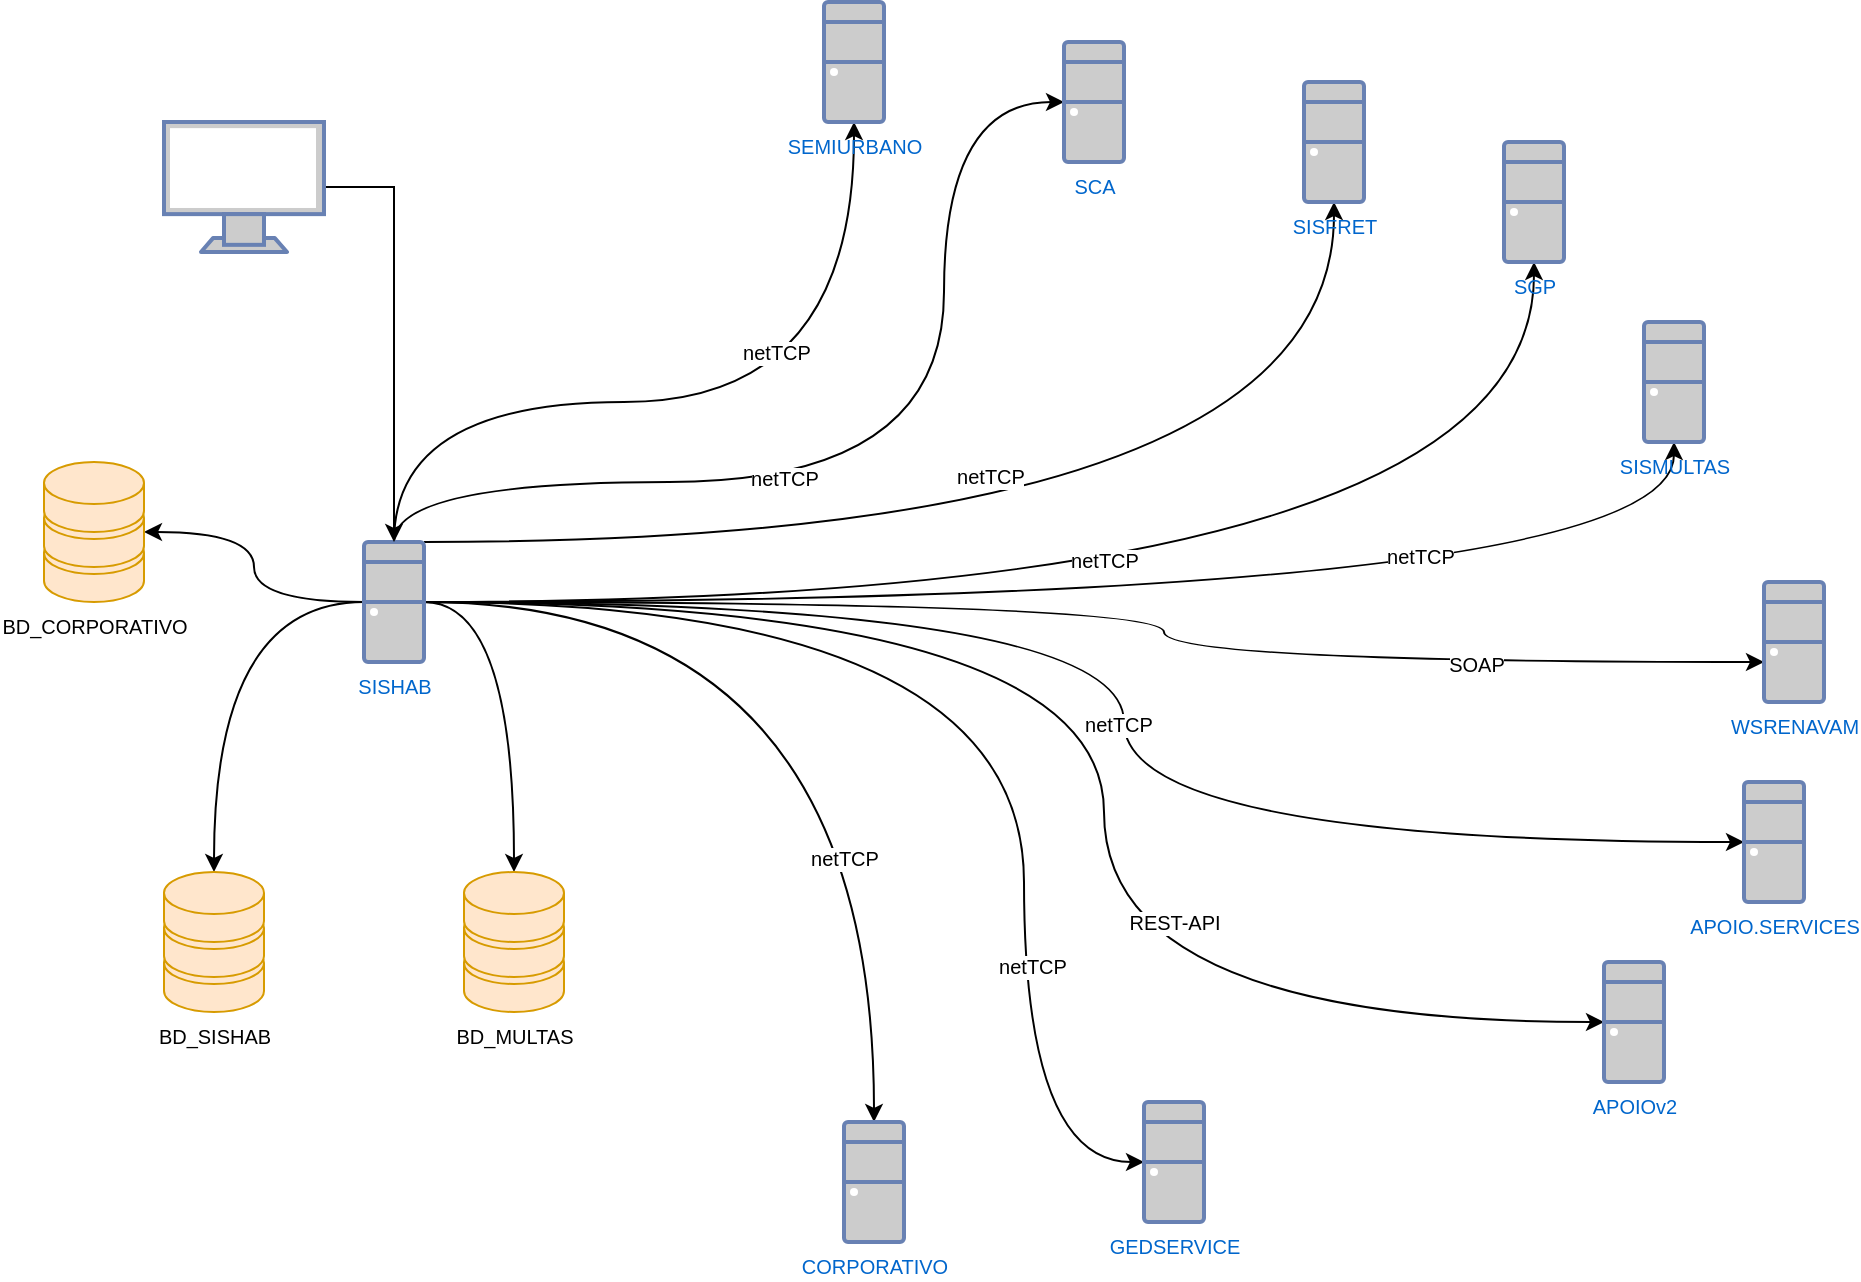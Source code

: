 <mxfile version="26.0.4">
  <diagram name="SISHAB-Integração" id="5f0bae14-7c28-e335-631c-24af17079c00">
    <mxGraphModel dx="1434" dy="858" grid="1" gridSize="10" guides="1" tooltips="1" connect="1" arrows="1" fold="1" page="1" pageScale="1" pageWidth="1169" pageHeight="827" background="none" math="0" shadow="0">
      <root>
        <mxCell id="0" />
        <mxCell id="1" parent="0" />
        <mxCell id="AxvDGe59i9QEhmf25YqC-6" style="edgeStyle=orthogonalEdgeStyle;rounded=0;orthogonalLoop=1;jettySize=auto;html=1;curved=1;fontSize=10;" edge="1" parent="1" source="AxvDGe59i9QEhmf25YqC-1" target="AxvDGe59i9QEhmf25YqC-2">
          <mxGeometry relative="1" as="geometry" />
        </mxCell>
        <mxCell id="AxvDGe59i9QEhmf25YqC-7" style="edgeStyle=orthogonalEdgeStyle;rounded=0;orthogonalLoop=1;jettySize=auto;html=1;curved=1;fontSize=10;" edge="1" parent="1" source="AxvDGe59i9QEhmf25YqC-1" target="AxvDGe59i9QEhmf25YqC-3">
          <mxGeometry relative="1" as="geometry" />
        </mxCell>
        <mxCell id="AxvDGe59i9QEhmf25YqC-17" style="edgeStyle=orthogonalEdgeStyle;rounded=0;orthogonalLoop=1;jettySize=auto;html=1;curved=1;fontSize=10;" edge="1" parent="1" source="AxvDGe59i9QEhmf25YqC-1" target="AxvDGe59i9QEhmf25YqC-8">
          <mxGeometry relative="1" as="geometry">
            <Array as="points">
              <mxPoint x="285" y="360" />
              <mxPoint x="560" y="360" />
              <mxPoint x="560" y="170" />
            </Array>
          </mxGeometry>
        </mxCell>
        <mxCell id="AxvDGe59i9QEhmf25YqC-18" value="netTCP" style="edgeLabel;html=1;align=center;verticalAlign=middle;resizable=0;points=[];fontSize=10;" vertex="1" connectable="0" parent="AxvDGe59i9QEhmf25YqC-17">
          <mxGeometry x="-0.189" y="2" relative="1" as="geometry">
            <mxPoint as="offset" />
          </mxGeometry>
        </mxCell>
        <mxCell id="AxvDGe59i9QEhmf25YqC-19" style="edgeStyle=orthogonalEdgeStyle;curved=1;rounded=0;orthogonalLoop=1;jettySize=auto;html=1;fontSize=10;" edge="1" parent="1" source="AxvDGe59i9QEhmf25YqC-1" target="AxvDGe59i9QEhmf25YqC-9">
          <mxGeometry relative="1" as="geometry">
            <Array as="points">
              <mxPoint x="755" y="390" />
            </Array>
          </mxGeometry>
        </mxCell>
        <mxCell id="AxvDGe59i9QEhmf25YqC-20" value="netTCP" style="edgeLabel;html=1;align=center;verticalAlign=middle;resizable=0;points=[];fontSize=10;" vertex="1" connectable="0" parent="AxvDGe59i9QEhmf25YqC-19">
          <mxGeometry x="-0.096" y="33" relative="1" as="geometry">
            <mxPoint as="offset" />
          </mxGeometry>
        </mxCell>
        <mxCell id="AxvDGe59i9QEhmf25YqC-21" style="edgeStyle=orthogonalEdgeStyle;curved=1;rounded=0;orthogonalLoop=1;jettySize=auto;html=1;fontSize=10;" edge="1" parent="1" source="AxvDGe59i9QEhmf25YqC-1" target="AxvDGe59i9QEhmf25YqC-10">
          <mxGeometry relative="1" as="geometry" />
        </mxCell>
        <mxCell id="AxvDGe59i9QEhmf25YqC-22" value="netTCP" style="edgeLabel;html=1;align=center;verticalAlign=middle;resizable=0;points=[];fontSize=10;" vertex="1" connectable="0" parent="AxvDGe59i9QEhmf25YqC-21">
          <mxGeometry x="-0.062" y="21" relative="1" as="geometry">
            <mxPoint as="offset" />
          </mxGeometry>
        </mxCell>
        <mxCell id="AxvDGe59i9QEhmf25YqC-23" style="edgeStyle=orthogonalEdgeStyle;curved=1;rounded=0;orthogonalLoop=1;jettySize=auto;html=1;fontSize=10;" edge="1" parent="1" source="AxvDGe59i9QEhmf25YqC-1" target="AxvDGe59i9QEhmf25YqC-11">
          <mxGeometry relative="1" as="geometry" />
        </mxCell>
        <mxCell id="AxvDGe59i9QEhmf25YqC-24" value="netTCP" style="edgeLabel;html=1;align=center;verticalAlign=middle;resizable=0;points=[];fontSize=10;" vertex="1" connectable="0" parent="AxvDGe59i9QEhmf25YqC-23">
          <mxGeometry x="0.413" y="23" relative="1" as="geometry">
            <mxPoint as="offset" />
          </mxGeometry>
        </mxCell>
        <mxCell id="AxvDGe59i9QEhmf25YqC-25" style="edgeStyle=orthogonalEdgeStyle;curved=1;rounded=0;orthogonalLoop=1;jettySize=auto;html=1;fontSize=10;" edge="1" parent="1" source="AxvDGe59i9QEhmf25YqC-1" target="AxvDGe59i9QEhmf25YqC-12">
          <mxGeometry relative="1" as="geometry">
            <Array as="points">
              <mxPoint x="670" y="420" />
              <mxPoint x="670" y="450" />
            </Array>
          </mxGeometry>
        </mxCell>
        <mxCell id="AxvDGe59i9QEhmf25YqC-26" value="SOAP" style="edgeLabel;html=1;align=center;verticalAlign=middle;resizable=0;points=[];fontSize=10;" vertex="1" connectable="0" parent="AxvDGe59i9QEhmf25YqC-25">
          <mxGeometry x="0.588" y="-1" relative="1" as="geometry">
            <mxPoint as="offset" />
          </mxGeometry>
        </mxCell>
        <mxCell id="AxvDGe59i9QEhmf25YqC-29" style="edgeStyle=orthogonalEdgeStyle;curved=1;rounded=0;orthogonalLoop=1;jettySize=auto;html=1;fontSize=10;" edge="1" parent="1" source="AxvDGe59i9QEhmf25YqC-1" target="AxvDGe59i9QEhmf25YqC-13">
          <mxGeometry relative="1" as="geometry">
            <Array as="points">
              <mxPoint x="650" y="420" />
              <mxPoint x="650" y="540" />
            </Array>
          </mxGeometry>
        </mxCell>
        <mxCell id="AxvDGe59i9QEhmf25YqC-30" value="netTCP" style="edgeLabel;html=1;align=center;verticalAlign=middle;resizable=0;points=[];fontSize=10;" vertex="1" connectable="0" parent="AxvDGe59i9QEhmf25YqC-29">
          <mxGeometry x="0.054" y="-3" relative="1" as="geometry">
            <mxPoint as="offset" />
          </mxGeometry>
        </mxCell>
        <mxCell id="AxvDGe59i9QEhmf25YqC-31" style="edgeStyle=orthogonalEdgeStyle;curved=1;rounded=0;orthogonalLoop=1;jettySize=auto;html=1;fontSize=10;" edge="1" parent="1" source="AxvDGe59i9QEhmf25YqC-1" target="AxvDGe59i9QEhmf25YqC-14">
          <mxGeometry relative="1" as="geometry">
            <Array as="points">
              <mxPoint x="640" y="420" />
              <mxPoint x="640" y="630" />
            </Array>
          </mxGeometry>
        </mxCell>
        <mxCell id="AxvDGe59i9QEhmf25YqC-32" value="REST-API" style="edgeLabel;html=1;align=center;verticalAlign=middle;resizable=0;points=[];fontSize=10;" vertex="1" connectable="0" parent="AxvDGe59i9QEhmf25YqC-31">
          <mxGeometry x="0.41" y="38" relative="1" as="geometry">
            <mxPoint x="21" y="-12" as="offset" />
          </mxGeometry>
        </mxCell>
        <mxCell id="AxvDGe59i9QEhmf25YqC-33" style="edgeStyle=orthogonalEdgeStyle;curved=1;rounded=0;orthogonalLoop=1;jettySize=auto;html=1;fontSize=10;" edge="1" parent="1" source="AxvDGe59i9QEhmf25YqC-1" target="AxvDGe59i9QEhmf25YqC-15">
          <mxGeometry relative="1" as="geometry" />
        </mxCell>
        <mxCell id="AxvDGe59i9QEhmf25YqC-34" value="netTCP" style="edgeLabel;html=1;align=center;verticalAlign=middle;resizable=0;points=[];fontSize=10;" vertex="1" connectable="0" parent="AxvDGe59i9QEhmf25YqC-33">
          <mxGeometry x="0.456" y="-15" relative="1" as="geometry">
            <mxPoint as="offset" />
          </mxGeometry>
        </mxCell>
        <mxCell id="AxvDGe59i9QEhmf25YqC-35" style="edgeStyle=orthogonalEdgeStyle;curved=1;rounded=0;orthogonalLoop=1;jettySize=auto;html=1;fontSize=10;" edge="1" parent="1" source="AxvDGe59i9QEhmf25YqC-1" target="AxvDGe59i9QEhmf25YqC-16">
          <mxGeometry relative="1" as="geometry">
            <Array as="points">
              <mxPoint x="600" y="420" />
              <mxPoint x="600" y="700" />
            </Array>
          </mxGeometry>
        </mxCell>
        <mxCell id="AxvDGe59i9QEhmf25YqC-36" value="netTCP" style="edgeLabel;html=1;align=center;verticalAlign=middle;resizable=0;points=[];fontSize=10;" vertex="1" connectable="0" parent="AxvDGe59i9QEhmf25YqC-35">
          <mxGeometry x="0.506" y="4" relative="1" as="geometry">
            <mxPoint as="offset" />
          </mxGeometry>
        </mxCell>
        <mxCell id="AxvDGe59i9QEhmf25YqC-39" style="edgeStyle=orthogonalEdgeStyle;curved=1;rounded=0;orthogonalLoop=1;jettySize=auto;html=1;fontSize=10;" edge="1" parent="1" source="AxvDGe59i9QEhmf25YqC-1" target="AxvDGe59i9QEhmf25YqC-37">
          <mxGeometry relative="1" as="geometry" />
        </mxCell>
        <mxCell id="AxvDGe59i9QEhmf25YqC-41" style="edgeStyle=orthogonalEdgeStyle;curved=1;rounded=0;orthogonalLoop=1;jettySize=auto;html=1;fontSize=10;" edge="1" parent="1" source="AxvDGe59i9QEhmf25YqC-1" target="AxvDGe59i9QEhmf25YqC-40">
          <mxGeometry relative="1" as="geometry">
            <Array as="points">
              <mxPoint x="285" y="320" />
              <mxPoint x="515" y="320" />
            </Array>
          </mxGeometry>
        </mxCell>
        <mxCell id="AxvDGe59i9QEhmf25YqC-42" value="netTCP" style="edgeLabel;html=1;align=center;verticalAlign=middle;resizable=0;points=[];fontSize=10;" vertex="1" connectable="0" parent="AxvDGe59i9QEhmf25YqC-41">
          <mxGeometry x="0.186" y="25" relative="1" as="geometry">
            <mxPoint as="offset" />
          </mxGeometry>
        </mxCell>
        <mxCell id="AxvDGe59i9QEhmf25YqC-1" value="SISHAB" style="fontColor=#0066CC;verticalAlign=top;verticalLabelPosition=bottom;labelPosition=center;align=center;html=1;outlineConnect=0;fillColor=#CCCCCC;strokeColor=#6881B3;gradientColor=none;gradientDirection=north;strokeWidth=2;shape=mxgraph.networks.desktop_pc;fontSize=10;" vertex="1" parent="1">
          <mxGeometry x="270" y="390" width="30" height="60" as="geometry" />
        </mxCell>
        <mxCell id="AxvDGe59i9QEhmf25YqC-2" value="BD_SISHAB" style="verticalAlign=top;verticalLabelPosition=bottom;labelPosition=center;align=center;html=1;outlineConnect=0;fillColor=#ffe6cc;strokeColor=#d79b00;gradientDirection=north;strokeWidth=2;shape=mxgraph.networks.storage;fontSize=10;" vertex="1" parent="1">
          <mxGeometry x="170" y="555" width="50" height="70" as="geometry" />
        </mxCell>
        <mxCell id="AxvDGe59i9QEhmf25YqC-3" value="BD_MULTAS" style="verticalAlign=top;verticalLabelPosition=bottom;labelPosition=center;align=center;html=1;outlineConnect=0;fillColor=#ffe6cc;strokeColor=#d79b00;gradientDirection=north;strokeWidth=2;shape=mxgraph.networks.storage;fontSize=10;" vertex="1" parent="1">
          <mxGeometry x="320" y="555" width="50" height="70" as="geometry" />
        </mxCell>
        <mxCell id="AxvDGe59i9QEhmf25YqC-5" style="edgeStyle=orthogonalEdgeStyle;rounded=0;orthogonalLoop=1;jettySize=auto;html=1;fontSize=10;" edge="1" parent="1" source="AxvDGe59i9QEhmf25YqC-4" target="AxvDGe59i9QEhmf25YqC-1">
          <mxGeometry relative="1" as="geometry" />
        </mxCell>
        <mxCell id="AxvDGe59i9QEhmf25YqC-4" value="" style="fontColor=#0066CC;verticalAlign=top;verticalLabelPosition=bottom;labelPosition=center;align=center;html=1;outlineConnect=0;fillColor=#CCCCCC;strokeColor=#6881B3;gradientColor=none;gradientDirection=north;strokeWidth=2;shape=mxgraph.networks.monitor;fontSize=10;" vertex="1" parent="1">
          <mxGeometry x="170" y="180" width="80" height="65" as="geometry" />
        </mxCell>
        <mxCell id="AxvDGe59i9QEhmf25YqC-8" value="SCA" style="fontColor=#0066CC;verticalAlign=top;verticalLabelPosition=bottom;labelPosition=center;align=center;html=1;outlineConnect=0;fillColor=#CCCCCC;strokeColor=#6881B3;gradientColor=none;gradientDirection=north;strokeWidth=2;shape=mxgraph.networks.desktop_pc;fontSize=10;" vertex="1" parent="1">
          <mxGeometry x="620" y="140" width="30" height="60" as="geometry" />
        </mxCell>
        <mxCell id="AxvDGe59i9QEhmf25YqC-9" value="SISFRET" style="fontColor=#0066CC;verticalAlign=top;verticalLabelPosition=bottom;labelPosition=center;align=center;html=1;outlineConnect=0;fillColor=#CCCCCC;strokeColor=#6881B3;gradientColor=none;gradientDirection=north;strokeWidth=2;shape=mxgraph.networks.desktop_pc;fontSize=10;" vertex="1" parent="1">
          <mxGeometry x="740" y="160" width="30" height="60" as="geometry" />
        </mxCell>
        <mxCell id="AxvDGe59i9QEhmf25YqC-10" value="SGP" style="fontColor=#0066CC;verticalAlign=top;verticalLabelPosition=bottom;labelPosition=center;align=center;html=1;outlineConnect=0;fillColor=#CCCCCC;strokeColor=#6881B3;gradientColor=none;gradientDirection=north;strokeWidth=2;shape=mxgraph.networks.desktop_pc;fontSize=10;" vertex="1" parent="1">
          <mxGeometry x="840" y="190" width="30" height="60" as="geometry" />
        </mxCell>
        <mxCell id="AxvDGe59i9QEhmf25YqC-11" value="SISMULTAS" style="fontColor=#0066CC;verticalAlign=top;verticalLabelPosition=bottom;labelPosition=center;align=center;html=1;outlineConnect=0;fillColor=#CCCCCC;strokeColor=#6881B3;gradientColor=none;gradientDirection=north;strokeWidth=2;shape=mxgraph.networks.desktop_pc;fontSize=10;" vertex="1" parent="1">
          <mxGeometry x="910" y="280" width="30" height="60" as="geometry" />
        </mxCell>
        <mxCell id="AxvDGe59i9QEhmf25YqC-12" value="WSRENAVAM" style="fontColor=#0066CC;verticalAlign=top;verticalLabelPosition=bottom;labelPosition=center;align=center;html=1;outlineConnect=0;fillColor=#CCCCCC;strokeColor=#6881B3;gradientColor=none;gradientDirection=north;strokeWidth=2;shape=mxgraph.networks.desktop_pc;fontSize=10;" vertex="1" parent="1">
          <mxGeometry x="970" y="410" width="30" height="60" as="geometry" />
        </mxCell>
        <mxCell id="AxvDGe59i9QEhmf25YqC-13" value="APOIO.SERVICES" style="fontColor=#0066CC;verticalAlign=top;verticalLabelPosition=bottom;labelPosition=center;align=center;html=1;outlineConnect=0;fillColor=#CCCCCC;strokeColor=#6881B3;gradientColor=none;gradientDirection=north;strokeWidth=2;shape=mxgraph.networks.desktop_pc;fontSize=10;" vertex="1" parent="1">
          <mxGeometry x="960" y="510" width="30" height="60" as="geometry" />
        </mxCell>
        <mxCell id="AxvDGe59i9QEhmf25YqC-14" value="APOIOv2" style="fontColor=#0066CC;verticalAlign=top;verticalLabelPosition=bottom;labelPosition=center;align=center;html=1;outlineConnect=0;fillColor=#CCCCCC;strokeColor=#6881B3;gradientColor=none;gradientDirection=north;strokeWidth=2;shape=mxgraph.networks.desktop_pc;fontSize=10;" vertex="1" parent="1">
          <mxGeometry x="890" y="600" width="30" height="60" as="geometry" />
        </mxCell>
        <mxCell id="AxvDGe59i9QEhmf25YqC-15" value="CORPORATIVO" style="fontColor=#0066CC;verticalAlign=top;verticalLabelPosition=bottom;labelPosition=center;align=center;html=1;outlineConnect=0;fillColor=#CCCCCC;strokeColor=#6881B3;gradientColor=none;gradientDirection=north;strokeWidth=2;shape=mxgraph.networks.desktop_pc;fontSize=10;" vertex="1" parent="1">
          <mxGeometry x="510" y="680" width="30" height="60" as="geometry" />
        </mxCell>
        <mxCell id="AxvDGe59i9QEhmf25YqC-16" value="GEDSERVICE" style="fontColor=#0066CC;verticalAlign=top;verticalLabelPosition=bottom;labelPosition=center;align=center;html=1;outlineConnect=0;fillColor=#CCCCCC;strokeColor=#6881B3;gradientColor=none;gradientDirection=north;strokeWidth=2;shape=mxgraph.networks.desktop_pc;fontSize=10;" vertex="1" parent="1">
          <mxGeometry x="660" y="670" width="30" height="60" as="geometry" />
        </mxCell>
        <mxCell id="AxvDGe59i9QEhmf25YqC-37" value="BD_CORPORATIVO" style="verticalAlign=top;verticalLabelPosition=bottom;labelPosition=center;align=center;html=1;outlineConnect=0;fillColor=#ffe6cc;strokeColor=#d79b00;gradientDirection=north;strokeWidth=2;shape=mxgraph.networks.storage;fontSize=10;" vertex="1" parent="1">
          <mxGeometry x="110" y="350" width="50" height="70" as="geometry" />
        </mxCell>
        <mxCell id="AxvDGe59i9QEhmf25YqC-40" value="SEMIURBANO" style="fontColor=#0066CC;verticalAlign=top;verticalLabelPosition=bottom;labelPosition=center;align=center;html=1;outlineConnect=0;fillColor=#CCCCCC;strokeColor=#6881B3;gradientColor=none;gradientDirection=north;strokeWidth=2;shape=mxgraph.networks.desktop_pc;fontSize=10;" vertex="1" parent="1">
          <mxGeometry x="500" y="120" width="30" height="60" as="geometry" />
        </mxCell>
      </root>
    </mxGraphModel>
  </diagram>
</mxfile>
